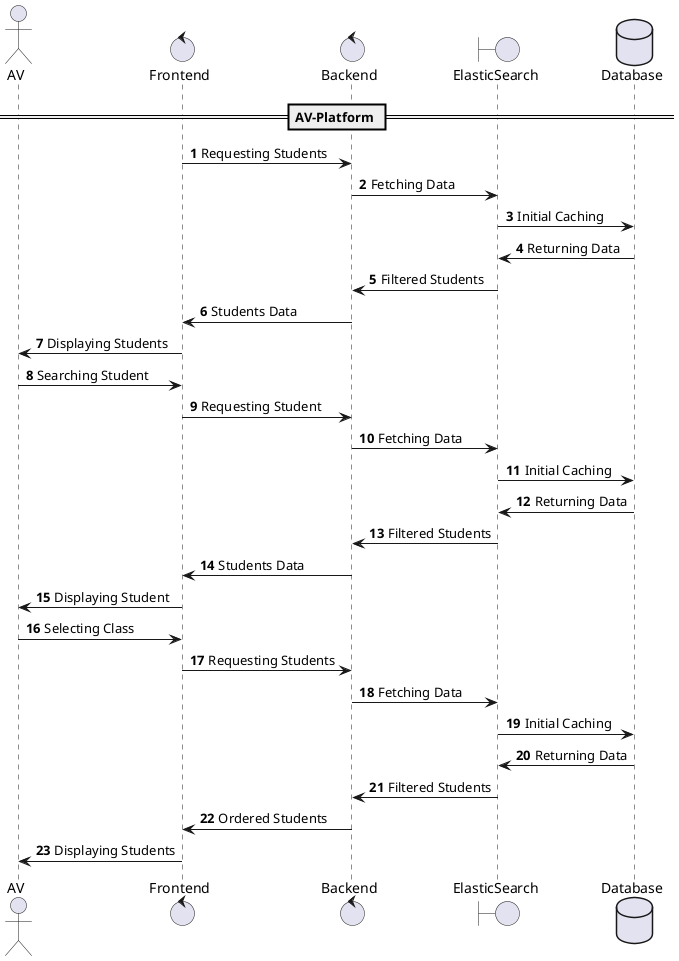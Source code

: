 @startuml
'https://plantuml.com/sequence-diagram

autonumber

actor AV as user
control Frontend as frontend
control Backend as backend
boundary ElasticSearch as elastic
database Database as db

== AV-Platform ==

frontend -> backend : Requesting Students
backend -> elastic : Fetching Data
elastic -> db : Initial Caching
db -> elastic : Returning Data
elastic -> backend : Filtered Students
backend -> frontend : Students Data
frontend -> user : Displaying Students

user -> frontend : Searching Student
frontend -> backend : Requesting Student
backend -> elastic : Fetching Data
elastic -> db : Initial Caching
db -> elastic : Returning Data
elastic -> backend : Filtered Students
backend -> frontend : Students Data
frontend -> user : Displaying Student

user -> frontend : Selecting Class
frontend -> backend : Requesting Students
backend -> elastic : Fetching Data
elastic -> db : Initial Caching
db -> elastic : Returning Data
elastic -> backend : Filtered Students
backend -> frontend : Ordered Students
frontend -> user : Displaying Students


@enduml